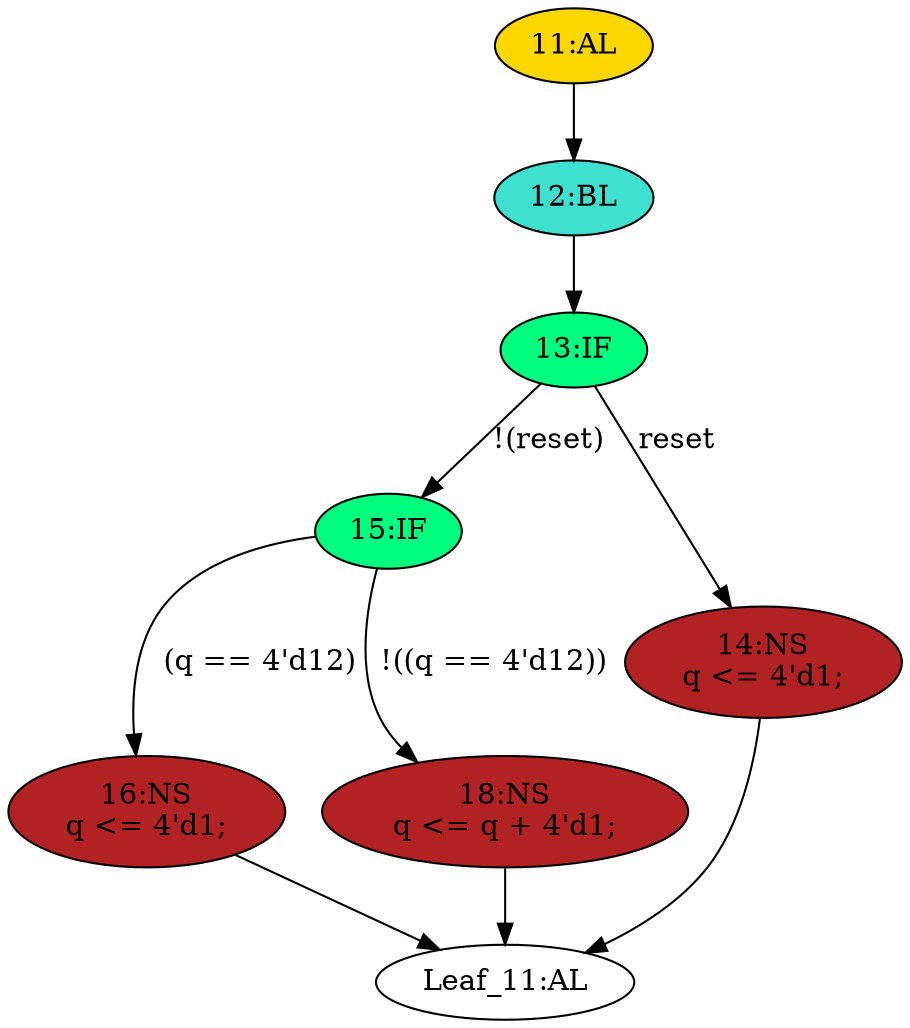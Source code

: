 strict digraph "" {
	node [label="\N"];
	"13:IF"	[ast="<pyverilog.vparser.ast.IfStatement object at 0x7f96d12a68d0>",
		fillcolor=springgreen,
		label="13:IF",
		statements="[]",
		style=filled,
		typ=IfStatement];
	"15:IF"	[ast="<pyverilog.vparser.ast.IfStatement object at 0x7f96d12a6950>",
		fillcolor=springgreen,
		label="15:IF",
		statements="[]",
		style=filled,
		typ=IfStatement];
	"13:IF" -> "15:IF"	[cond="['reset']",
		label="!(reset)",
		lineno=13];
	"14:NS"	[ast="<pyverilog.vparser.ast.NonblockingSubstitution object at 0x7f96d12a6a90>",
		fillcolor=firebrick,
		label="14:NS
q <= 4'd1;",
		statements="[<pyverilog.vparser.ast.NonblockingSubstitution object at 0x7f96d12a6a90>]",
		style=filled,
		typ=NonblockingSubstitution];
	"13:IF" -> "14:NS"	[cond="['reset']",
		label=reset,
		lineno=13];
	"16:NS"	[ast="<pyverilog.vparser.ast.NonblockingSubstitution object at 0x7f96d12a62d0>",
		fillcolor=firebrick,
		label="16:NS
q <= 4'd1;",
		statements="[<pyverilog.vparser.ast.NonblockingSubstitution object at 0x7f96d12a62d0>]",
		style=filled,
		typ=NonblockingSubstitution];
	"Leaf_11:AL"	[def_var="['q']",
		label="Leaf_11:AL"];
	"16:NS" -> "Leaf_11:AL"	[cond="[]",
		lineno=None];
	"18:NS"	[ast="<pyverilog.vparser.ast.NonblockingSubstitution object at 0x7f96d12a6550>",
		fillcolor=firebrick,
		label="18:NS
q <= q + 4'd1;",
		statements="[<pyverilog.vparser.ast.NonblockingSubstitution object at 0x7f96d12a6550>]",
		style=filled,
		typ=NonblockingSubstitution];
	"18:NS" -> "Leaf_11:AL"	[cond="[]",
		lineno=None];
	"15:IF" -> "16:NS"	[cond="['q']",
		label="(q == 4'd12)",
		lineno=15];
	"15:IF" -> "18:NS"	[cond="['q']",
		label="!((q == 4'd12))",
		lineno=15];
	"12:BL"	[ast="<pyverilog.vparser.ast.Block object at 0x7f96d12a6890>",
		fillcolor=turquoise,
		label="12:BL",
		statements="[]",
		style=filled,
		typ=Block];
	"12:BL" -> "13:IF"	[cond="[]",
		lineno=None];
	"11:AL"	[ast="<pyverilog.vparser.ast.Always object at 0x7f96d12a6710>",
		clk_sens=True,
		fillcolor=gold,
		label="11:AL",
		sens="['clk', 'reset']",
		statements="[]",
		style=filled,
		typ=Always,
		use_var="['reset', 'q']"];
	"11:AL" -> "12:BL"	[cond="[]",
		lineno=None];
	"14:NS" -> "Leaf_11:AL"	[cond="[]",
		lineno=None];
}
